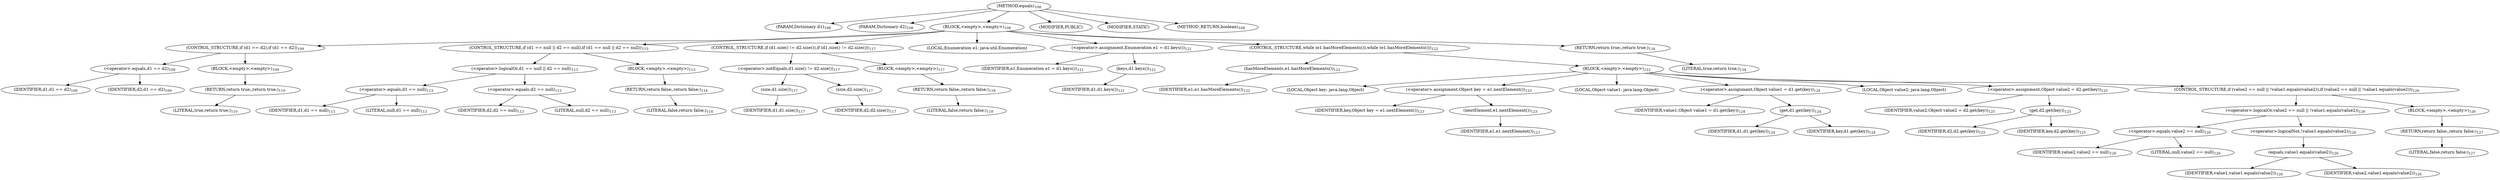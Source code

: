 digraph "equals" {  
"77" [label = <(METHOD,equals)<SUB>108</SUB>> ]
"78" [label = <(PARAM,Dictionary d1)<SUB>108</SUB>> ]
"79" [label = <(PARAM,Dictionary d2)<SUB>108</SUB>> ]
"80" [label = <(BLOCK,&lt;empty&gt;,&lt;empty&gt;)<SUB>108</SUB>> ]
"81" [label = <(CONTROL_STRUCTURE,if (d1 == d2),if (d1 == d2))<SUB>109</SUB>> ]
"82" [label = <(&lt;operator&gt;.equals,d1 == d2)<SUB>109</SUB>> ]
"83" [label = <(IDENTIFIER,d1,d1 == d2)<SUB>109</SUB>> ]
"84" [label = <(IDENTIFIER,d2,d1 == d2)<SUB>109</SUB>> ]
"85" [label = <(BLOCK,&lt;empty&gt;,&lt;empty&gt;)<SUB>109</SUB>> ]
"86" [label = <(RETURN,return true;,return true;)<SUB>110</SUB>> ]
"87" [label = <(LITERAL,true,return true;)<SUB>110</SUB>> ]
"88" [label = <(CONTROL_STRUCTURE,if (d1 == null || d2 == null),if (d1 == null || d2 == null))<SUB>113</SUB>> ]
"89" [label = <(&lt;operator&gt;.logicalOr,d1 == null || d2 == null)<SUB>113</SUB>> ]
"90" [label = <(&lt;operator&gt;.equals,d1 == null)<SUB>113</SUB>> ]
"91" [label = <(IDENTIFIER,d1,d1 == null)<SUB>113</SUB>> ]
"92" [label = <(LITERAL,null,d1 == null)<SUB>113</SUB>> ]
"93" [label = <(&lt;operator&gt;.equals,d2 == null)<SUB>113</SUB>> ]
"94" [label = <(IDENTIFIER,d2,d2 == null)<SUB>113</SUB>> ]
"95" [label = <(LITERAL,null,d2 == null)<SUB>113</SUB>> ]
"96" [label = <(BLOCK,&lt;empty&gt;,&lt;empty&gt;)<SUB>113</SUB>> ]
"97" [label = <(RETURN,return false;,return false;)<SUB>114</SUB>> ]
"98" [label = <(LITERAL,false,return false;)<SUB>114</SUB>> ]
"99" [label = <(CONTROL_STRUCTURE,if (d1.size() != d2.size()),if (d1.size() != d2.size()))<SUB>117</SUB>> ]
"100" [label = <(&lt;operator&gt;.notEquals,d1.size() != d2.size())<SUB>117</SUB>> ]
"101" [label = <(size,d1.size())<SUB>117</SUB>> ]
"102" [label = <(IDENTIFIER,d1,d1.size())<SUB>117</SUB>> ]
"103" [label = <(size,d2.size())<SUB>117</SUB>> ]
"104" [label = <(IDENTIFIER,d2,d2.size())<SUB>117</SUB>> ]
"105" [label = <(BLOCK,&lt;empty&gt;,&lt;empty&gt;)<SUB>117</SUB>> ]
"106" [label = <(RETURN,return false;,return false;)<SUB>118</SUB>> ]
"107" [label = <(LITERAL,false,return false;)<SUB>118</SUB>> ]
"108" [label = <(LOCAL,Enumeration e1: java.util.Enumeration)> ]
"109" [label = <(&lt;operator&gt;.assignment,Enumeration e1 = d1.keys())<SUB>121</SUB>> ]
"110" [label = <(IDENTIFIER,e1,Enumeration e1 = d1.keys())<SUB>121</SUB>> ]
"111" [label = <(keys,d1.keys())<SUB>121</SUB>> ]
"112" [label = <(IDENTIFIER,d1,d1.keys())<SUB>121</SUB>> ]
"113" [label = <(CONTROL_STRUCTURE,while (e1.hasMoreElements()),while (e1.hasMoreElements()))<SUB>122</SUB>> ]
"114" [label = <(hasMoreElements,e1.hasMoreElements())<SUB>122</SUB>> ]
"115" [label = <(IDENTIFIER,e1,e1.hasMoreElements())<SUB>122</SUB>> ]
"116" [label = <(BLOCK,&lt;empty&gt;,&lt;empty&gt;)<SUB>122</SUB>> ]
"117" [label = <(LOCAL,Object key: java.lang.Object)> ]
"118" [label = <(&lt;operator&gt;.assignment,Object key = e1.nextElement())<SUB>123</SUB>> ]
"119" [label = <(IDENTIFIER,key,Object key = e1.nextElement())<SUB>123</SUB>> ]
"120" [label = <(nextElement,e1.nextElement())<SUB>123</SUB>> ]
"121" [label = <(IDENTIFIER,e1,e1.nextElement())<SUB>123</SUB>> ]
"122" [label = <(LOCAL,Object value1: java.lang.Object)> ]
"123" [label = <(&lt;operator&gt;.assignment,Object value1 = d1.get(key))<SUB>124</SUB>> ]
"124" [label = <(IDENTIFIER,value1,Object value1 = d1.get(key))<SUB>124</SUB>> ]
"125" [label = <(get,d1.get(key))<SUB>124</SUB>> ]
"126" [label = <(IDENTIFIER,d1,d1.get(key))<SUB>124</SUB>> ]
"127" [label = <(IDENTIFIER,key,d1.get(key))<SUB>124</SUB>> ]
"128" [label = <(LOCAL,Object value2: java.lang.Object)> ]
"129" [label = <(&lt;operator&gt;.assignment,Object value2 = d2.get(key))<SUB>125</SUB>> ]
"130" [label = <(IDENTIFIER,value2,Object value2 = d2.get(key))<SUB>125</SUB>> ]
"131" [label = <(get,d2.get(key))<SUB>125</SUB>> ]
"132" [label = <(IDENTIFIER,d2,d2.get(key))<SUB>125</SUB>> ]
"133" [label = <(IDENTIFIER,key,d2.get(key))<SUB>125</SUB>> ]
"134" [label = <(CONTROL_STRUCTURE,if (value2 == null || !value1.equals(value2)),if (value2 == null || !value1.equals(value2)))<SUB>126</SUB>> ]
"135" [label = <(&lt;operator&gt;.logicalOr,value2 == null || !value1.equals(value2))<SUB>126</SUB>> ]
"136" [label = <(&lt;operator&gt;.equals,value2 == null)<SUB>126</SUB>> ]
"137" [label = <(IDENTIFIER,value2,value2 == null)<SUB>126</SUB>> ]
"138" [label = <(LITERAL,null,value2 == null)<SUB>126</SUB>> ]
"139" [label = <(&lt;operator&gt;.logicalNot,!value1.equals(value2))<SUB>126</SUB>> ]
"140" [label = <(equals,value1.equals(value2))<SUB>126</SUB>> ]
"141" [label = <(IDENTIFIER,value1,value1.equals(value2))<SUB>126</SUB>> ]
"142" [label = <(IDENTIFIER,value2,value1.equals(value2))<SUB>126</SUB>> ]
"143" [label = <(BLOCK,&lt;empty&gt;,&lt;empty&gt;)<SUB>126</SUB>> ]
"144" [label = <(RETURN,return false;,return false;)<SUB>127</SUB>> ]
"145" [label = <(LITERAL,false,return false;)<SUB>127</SUB>> ]
"146" [label = <(RETURN,return true;,return true;)<SUB>134</SUB>> ]
"147" [label = <(LITERAL,true,return true;)<SUB>134</SUB>> ]
"148" [label = <(MODIFIER,PUBLIC)> ]
"149" [label = <(MODIFIER,STATIC)> ]
"150" [label = <(METHOD_RETURN,boolean)<SUB>108</SUB>> ]
  "77" -> "78" 
  "77" -> "79" 
  "77" -> "80" 
  "77" -> "148" 
  "77" -> "149" 
  "77" -> "150" 
  "80" -> "81" 
  "80" -> "88" 
  "80" -> "99" 
  "80" -> "108" 
  "80" -> "109" 
  "80" -> "113" 
  "80" -> "146" 
  "81" -> "82" 
  "81" -> "85" 
  "82" -> "83" 
  "82" -> "84" 
  "85" -> "86" 
  "86" -> "87" 
  "88" -> "89" 
  "88" -> "96" 
  "89" -> "90" 
  "89" -> "93" 
  "90" -> "91" 
  "90" -> "92" 
  "93" -> "94" 
  "93" -> "95" 
  "96" -> "97" 
  "97" -> "98" 
  "99" -> "100" 
  "99" -> "105" 
  "100" -> "101" 
  "100" -> "103" 
  "101" -> "102" 
  "103" -> "104" 
  "105" -> "106" 
  "106" -> "107" 
  "109" -> "110" 
  "109" -> "111" 
  "111" -> "112" 
  "113" -> "114" 
  "113" -> "116" 
  "114" -> "115" 
  "116" -> "117" 
  "116" -> "118" 
  "116" -> "122" 
  "116" -> "123" 
  "116" -> "128" 
  "116" -> "129" 
  "116" -> "134" 
  "118" -> "119" 
  "118" -> "120" 
  "120" -> "121" 
  "123" -> "124" 
  "123" -> "125" 
  "125" -> "126" 
  "125" -> "127" 
  "129" -> "130" 
  "129" -> "131" 
  "131" -> "132" 
  "131" -> "133" 
  "134" -> "135" 
  "134" -> "143" 
  "135" -> "136" 
  "135" -> "139" 
  "136" -> "137" 
  "136" -> "138" 
  "139" -> "140" 
  "140" -> "141" 
  "140" -> "142" 
  "143" -> "144" 
  "144" -> "145" 
  "146" -> "147" 
}
